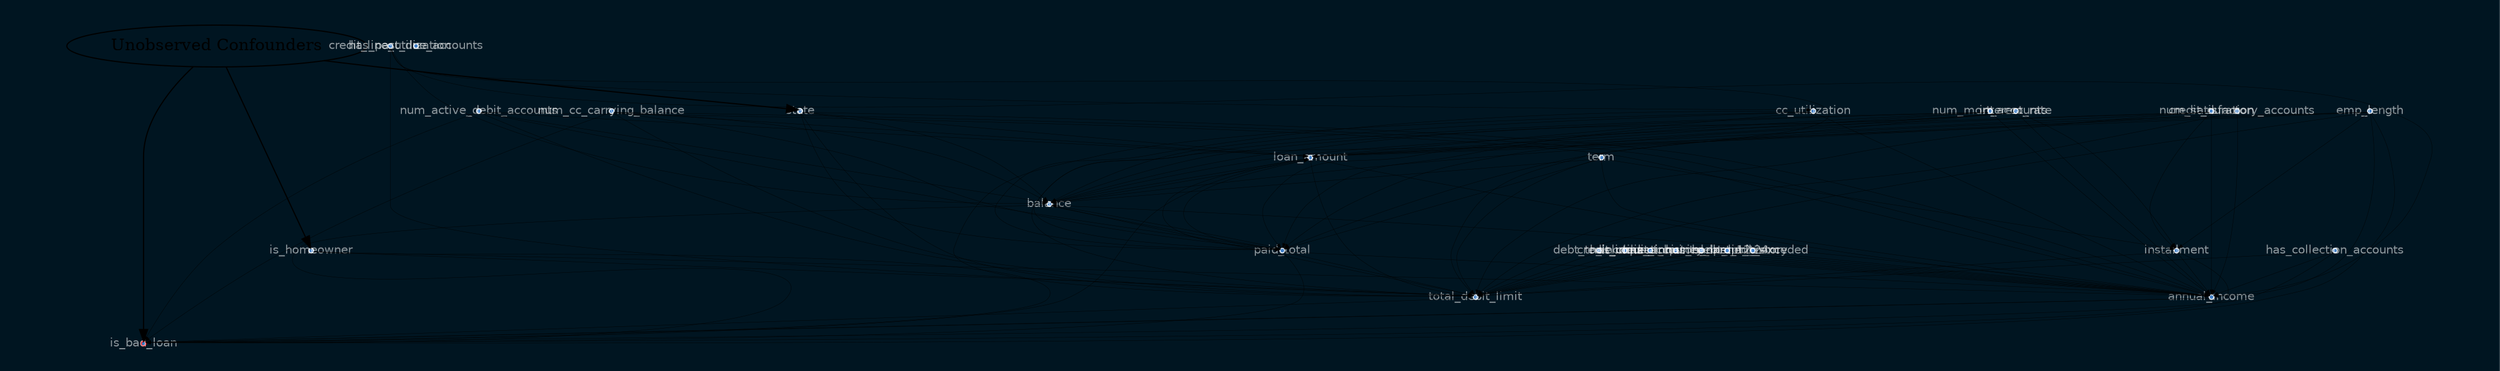 digraph {
	graph [bb="0,0,1742.7,204",bgcolor="#001521",dpi=300,fontcolor="#FFFFFFD9",fontname=Helvetica,overlap=scale,pad="0.8,0.3",scale=0.5,splines=True];
	node [label="\N"];
    U[label="Unobserved Confounders"];
	emp_length	[color="#FFFFFFD9",fillcolor="#4a90e2d9",fixedsize=True,fontcolor="#FFFFFF8c",fontname=Helvetica,fontsize=10,height=0.055556,label="emp_length",penwidth=1,pos="1612.7,162",shape=circle,style=filled,width=0.055556];
	annual_income	[color="#FFFFFFD9",fillcolor="#4a90e2d9",fixedsize=True,fontcolor="#FFFFFF8c",fontname=Helvetica,fontsize=10,height=0.055556,label="annual_income",penwidth=1,pos="1080.7,2",shape=circle,style=filled,width=0.055556];
	emp_length -> annual_income	[arrowhead=normal,arrowsize=0.4,origin=learned,penwidth=0.25,pos="e,1082.7,2.9658 1611.4,160.01 1598.3,150.26 1490.7,71.289 1389.7,40 1272.1,3.5698 1119.1,2.6769 1086.8,2.9219",weight=433.6451858106088];
	total_debit_limit	[color="#FFFFFFD9",fillcolor="#4a90e2d9",fixedsize=True,fontcolor="#FFFFFF8c",fontname=Helvetica,fontsize=10,height=0.055556,label="total_debit_limit",penwidth=1,pos="1254.7,2",shape=circle,style=filled,width=0.055556];
	emp_length -> total_debit_limit	[arrowhead=normal,arrowsize=0.4,origin=learned,penwidth=0.25,pos="e,1256.7,3.1875 1613.7,159.9 1618.2,154.93 1635.8,134.18 1626.7,120 1580.5,48.048 1533.2,65.862 1451.7,40 1378.6,16.814 1285.4,6.1313 1260.8,3.6044",weight=24.38518547642241];
	loan_amount	[color="#FFFFFFD9",fillcolor="#4a90e2d9",fixedsize=True,fontcolor="#FFFFFF8c",fontname=Helvetica,fontsize=10,height=0.055556,label="loan_amount",penwidth=1,pos="670.69,122",shape=circle,style=filled,width=0.055556];
	emp_length -> loan_amount	[arrowhead=normal,arrowsize=0.4,origin=learned,penwidth=0.25,pos="e,672.39,123.07 1610.9,160.93 1567.7,159.18 755.03,126.4 676.74,123.24",weight=1.6664970613272239];
	installment	[color="#FFFFFFD9",fillcolor="#4a90e2d9",fixedsize=True,fontcolor="#FFFFFF8c",fontname=Helvetica,fontsize=10,height=0.055556,label="installment",penwidth=1,pos="1360.7,42",shape=circle,style=filled,width=0.055556];
	emp_length -> installment	[arrowhead=normal,arrowsize=0.4,origin=learned,penwidth=0.25,pos="e,1362.2,43.686 1611.1,160.25 1591.6,151.12 1400.9,61.814 1366.1,45.539",weight=1.0125314699007222];
	balance	[color="#FFFFFFD9",fillcolor="#4a90e2d9",fixedsize=True,fontcolor="#FFFFFF8c",fontname=Helvetica,fontsize=10,height=0.055556,label="balance",penwidth=1,pos="814.69,82",shape=circle,style=filled,width=0.055556];
	emp_length -> balance	[arrowhead=normal,arrowsize=0.4,origin=learned,penwidth=0.25,pos="e,816.3,83.227 1611,160.9 1588.4,159.49 1343.1,144.04 1145.7,124 1013.9,110.62 853.33,88.413 820.65,83.839",weight=-2.6681572726656277];
	paid_total	[color="#FFFFFFD9",fillcolor="#4a90e2d9",fixedsize=True,fontcolor="#FFFFFF8c",fontname=Helvetica,fontsize=10,height=0.055556,label="paid_total",penwidth=1,pos="772.69,42",shape=circle,style=filled,width=0.055556];
	emp_length -> paid_total	[arrowhead=normal,arrowsize=0.4,origin=learned,penwidth=0.25,pos="e,774.61,43.214 1611.1,160.74 1587.2,156.87 1304.6,111.23 1075.7,80 956.56,63.745 810.6,47.241 778.93,43.697",weight=-2.6705924498798526];
	loan_amount -> annual_income	[arrowhead=normal,arrowsize=0.4,origin=learned,penwidth=0.25,pos="e,1078.6,3.0189 668.87,120.9 639.48,119.17 264.34,95.996 317.69,40 345.38,10.931 1003.6,3.7481 1074.5,3.0576",weight=3.206986677408219];
	loan_amount -> total_debit_limit	[arrowhead=normal,arrowsize=0.4,origin=learned,penwidth=0.25,pos="e,1252.9,2.9763 671.43,119.95 677.17,111.88 715.73,59.489 761.69,40 855.46,0.22883 1199.1,2.3999 1248.7,2.9273",weight=4.708907073826453];
	loan_amount -> balance	[arrowhead=normal,arrowsize=0.4,origin=learned,penwidth=0.25,pos="e,812.81,83.203 671.57,120.21 684.02,115.31 782.73,89.245 808.82,83.942",weight=1.0168577317070862];
	loan_amount -> paid_total	[arrowhead=normal,arrowsize=0.4,origin=learned,penwidth=0.25,pos="e,771,43.431 670.36,119.9 675,111.46 745.78,57.151 767.21,45.287",weight=0.9930251994755188];
	installment -> annual_income	[arrowhead=normal,arrowsize=0.4,origin=learned,penwidth=0.25,pos="e,1082.3,3.2208 1358.9,40.757 1337.2,37.817 1125.3,9.0588 1086.7,3.8176",weight=91.27825537488087];
	installment -> total_debit_limit	[arrowhead=normal,arrowsize=0.4,origin=learned,penwidth=0.25,pos="e,1256.3,3.5723 1359.2,40.463 1348.2,36.521 1279.8,12.02 1260.1,4.9238",weight=-28.366440603632736];
	balance -> annual_income	[arrowhead=normal,arrowsize=0.4,origin=learned,penwidth=0.25,pos="e,1079.1,3.4568 816.12,80.58 835.14,75.003 1037.9,15.534 1074.9,4.6915",weight=-4.32409191857486];
	balance -> total_debit_limit	[arrowhead=normal,arrowsize=0.4,origin=learned,penwidth=0.25,pos="e,1253.4,4.3109 816.63,80.953 842.6,80.304 1121.4,72.705 1197.7,44 1220,35.585 1241.6,16.022 1250.4,7.3141",weight=-3.1917609313366517];
	balance -> loan_amount	[arrowhead=normal,arrowsize=0.4,origin=learned,penwidth=0.25,pos="e,672.34,120.83 813.6,83.87 800.35,88.956 702.42,114.81 676.52,120.07",weight=0.9447478700254546];
	balance -> paid_total	[arrowhead=normal,arrowsize=0.4,origin=learned,penwidth=0.25,pos="e,771.44,43.842 812.93,80.671 803.91,77.805 779.78,56.927 773.14,47.545",weight=-0.9764665220651348];
	paid_total -> annual_income	[arrowhead=normal,arrowsize=0.4,origin=learned,penwidth=0.25,pos="e,1078.9,3.2226 774.34,40.796 796.46,38.067 1033.1,8.8683 1074.5,3.7603",weight=-3.798500527404124];
	paid_total -> total_debit_limit	[arrowhead=normal,arrowsize=0.4,origin=learned,penwidth=0.25,pos="e,1252.7,3.1579 774.43,40.862 803.8,38.547 1194.7,7.7313 1248.5,3.4841",weight=-3.0897623136887296];
	paid_total -> loan_amount	[arrowhead=normal,arrowsize=0.4,origin=learned,penwidth=0.25,pos="e,672.54,120.5 773.06,44.004 768.94,52.107 697.65,106.82 676.15,118.72",weight=0.956580157054108];
	paid_total -> balance	[arrowhead=normal,arrowsize=0.4,origin=learned,penwidth=0.25,pos="e,815.9,80.34 774.56,43.364 783.69,46.373 807.8,67.261 814.3,76.556",weight=-1.0110729495328568];
	state	[color="#FFFFFFD9",fillcolor="#4a90e2d9",fixedsize=True,fontcolor="#FFFFFF8c",fontname=Helvetica,fontsize=10,height=0.055556,label="state",penwidth=1,pos="670.69,162",shape=circle,style=filled,width=0.055556];
	state -> annual_income	[arrowhead=normal,arrowsize=0.4,origin=learned,penwidth=0.25,pos="e,1078.5,3.0175 668.97,160.94 643.84,159.99 350.77,148.42 322.69,124 293.88,98.943 278.34,67.633 304.69,40 332.86,10.448 1002.2,3.696 1074.4,3.0534",weight=-106.12335300107677];
	state -> total_debit_limit	[arrowhead=normal,arrowsize=0.4,origin=learned,penwidth=0.25,pos="e,1252.8,2.9602 668.6,160.87 648.25,159.6 486.06,148.54 506.69,120 573.04,28.185 637.58,62.076 748.69,40 950.84,-0.16478 1206.2,2.1824 1248.6,2.8828",weight=-5.0978152587979695];
	state -> loan_amount	[arrowhead=normal,arrowsize=0.4,origin=learned,penwidth=0.25,pos="e,670.69,124.31 670.69,159.74 670.69,154.91 670.69,137.49 670.69,128.48",weight=1.1963642260205294];
	state -> balance	[arrowhead=normal,arrowsize=0.4,origin=learned,penwidth=0.25,pos="e,813.24,83.785 671.93,160.33 684.3,153.63 785.2,98.971 809.46,85.832",weight=-2.2216608276295085];
	state -> paid_total	[arrowhead=normal,arrowsize=0.4,origin=learned,penwidth=0.25,pos="e,771.08,43.416 668.67,160.86 649.01,159.44 492.34,147.25 512.69,120 520.88,109.03 728.76,54.446 766.75,44.542",weight=-2.22935346767303];
	debt_to_income	[color="#FFFFFFD9",fillcolor="#4a90e2d9",fixedsize=True,fontcolor="#FFFFFF8c",fontname=Helvetica,fontsize=10,height=0.055556,label="debt_to_income",penwidth=1,pos="394.69,42",shape=circle,style=filled,width=0.055556];
	debt_to_income -> annual_income	[arrowhead=normal,arrowsize=0.4,origin=learned,penwidth=0.25,pos="e,1079,3.069 396.55,40.81 398.74,40.592 402.47,40.234 405.69,40 683.52,19.763 1026.4,5.2459 1074.9,3.2383",weight=-998.8975788486205];
	debt_to_income -> total_debit_limit	[arrowhead=normal,arrowsize=0.4,origin=learned,penwidth=0.25,pos="e,1253,3.0434 396.55,40.803 398.74,40.579 402.47,40.216 405.69,40 757.92,16.327 1193.4,4.583 1248.8,3.1499",weight=51.247292059791725];
	num_satisfactory_accounts	[color="#FFFFFFD9",fillcolor="#4a90e2d9",fixedsize=True,fontcolor="#FFFFFF8c",fontname=Helvetica,fontsize=10,height=0.055556,label="num_satisfactory_accounts",penwidth=1,pos="222.69,162",shape=circle,style=filled,width=0.055556];
	num_satisfactory_accounts -> annual_income	[arrowhead=normal,arrowsize=0.4,origin=learned,penwidth=0.25,pos="e,1078.6,2.9875 222.85,159.96 224.46,149.77 238.98,67.382 289.69,40 362.78,0.5301 1003,2.6087 1074.2,2.964",weight=638.2688873829345];
	num_satisfactory_accounts -> total_debit_limit	[arrowhead=normal,arrowsize=0.4,origin=learned,penwidth=0.25,pos="e,1252.7,3.0087 224.12,160.58 240.43,155.78 392.98,111.09 517.69,80 595.1,60.699 613.74,51.546 692.69,40 920,6.7542 1203.4,3.3672 1248.5,3.035",weight=938.3306744619777];
	num_satisfactory_accounts -> loan_amount	[arrowhead=normal,arrowsize=0.4,origin=learned,penwidth=0.25,pos="e,668.85,123.15 224.56,160.83 226.74,160.62 230.48,160.28 233.69,160 410.08,144.52 626.62,126.63 664.8,123.48",weight=-1.174530291017505];
	num_active_debit_accounts	[color="#FFFFFFD9",fillcolor="#4a90e2d9",fixedsize=True,fontcolor="#FFFFFF8c",fontname=Helvetica,fontsize=10,height=0.055556,label="num_active_debit_accounts",penwidth=1,pos="1574.7,162",shape=circle,style=filled,width=0.055556];
	num_active_debit_accounts -> annual_income	[arrowhead=normal,arrowsize=0.4,origin=learned,penwidth=0.25,pos="e,1082.6,2.9487 1573.5,160.02 1561.7,150.36 1464.8,72.094 1371.7,40 1262.5,2.3417 1118.3,2.3713 1086.9,2.8655",weight=0.9978147243945006];
	num_active_debit_accounts -> total_debit_limit	[arrowhead=normal,arrowsize=0.4,origin=learned,penwidth=0.25,pos="e,1256.6,3.033 1573.9,160.04 1566.4,150.61 1503.9,74.072 1434.7,40 1371.9,9.0669 1284.5,3.9784 1260.8,3.1558",weight=626.926915860899];
	num_active_debit_accounts -> loan_amount	[arrowhead=normal,arrowsize=0.4,origin=learned,penwidth=0.25,pos="e,672.58,123.08 1573,160.93 1531.6,159.19 754.75,126.53 676.95,123.26",weight=-2.1409215793121383];
	num_active_debit_accounts -> balance	[arrowhead=normal,arrowsize=0.4,origin=learned,penwidth=0.25,pos="e,816.04,83.76 1572.8,160.98 1538.8,160.64 1052.9,155.28 914.69,124 876.54,115.37 834.22,93.612 819.81,85.826",weight=1.8724845215074086];
	num_active_debit_accounts -> paid_total	[arrowhead=normal,arrowsize=0.4,origin=learned,penwidth=0.25,pos="e,774.49,43.485 1572.9,160.93 1550.5,160.09 1325.3,151.13 1145.7,124 994.55,101.17 812.96,53.723 778.49,44.553",weight=1.7325891481244313];
	num_cc_carrying_balance	[color="#FFFFFFD9",fillcolor="#4a90e2d9",fixedsize=True,fontcolor="#FFFFFF8c",fontname=Helvetica,fontsize=10,height=0.055556,label="num_cc_carrying_balance",penwidth=1,pos="1004.7,162",shape=circle,style=filled,width=0.055556];
	num_cc_carrying_balance -> annual_income	[arrowhead=normal,arrowsize=0.4,origin=learned,penwidth=0.25,pos="e,1078.6,3.0183 1002.9,160.98 961.57,160.49 206.78,150.07 311.69,40 339.6,10.708 1003,3.7241 1074.5,3.0557",weight=151.36938674239133];
	num_cc_carrying_balance -> total_debit_limit	[arrowhead=normal,arrowsize=0.4,origin=learned,penwidth=0.25,pos="e,1253.8,4.1306 1006.1,160.41 1020.3,154.52 1136.2,105.5 1215.7,44 1230.4,32.64 1244.6,15.707 1251.1,7.6208",weight=440.97666997038766];
	num_cc_carrying_balance -> loan_amount	[arrowhead=normal,arrowsize=0.4,origin=learned,penwidth=0.25,pos="e,672.34,123.19 1002.9,160.8 978.76,158.05 719.1,128.51 676.57,123.67",weight=-2.9417654757194462];
	num_cc_carrying_balance -> balance	[arrowhead=normal,arrowsize=0.4,origin=learned,penwidth=0.25,pos="e,813.58,84.155 1002.7,160.97 983.44,160.66 828.37,157.16 800.69,124 791.41,112.89 804,95.303 810.82,87.265",weight=2.5043700160233002];
	num_cc_carrying_balance -> paid_total	[arrowhead=normal,arrowsize=0.4,origin=learned,penwidth=0.25,pos="e,770.96,43.405 1003,160.95 977.79,160.25 684.35,151.45 659.69,124 623.24,83.433 739.15,51.379 766.87,44.41",weight=2.2736674994527437];
	num_mort_accounts	[color="#FFFFFFD9",fillcolor="#4a90e2d9",fixedsize=True,fontcolor="#FFFFFF8c",fontname=Helvetica,fontsize=10,height=0.055556,label="num_mort_accounts",penwidth=1,pos="32.687,162",shape=circle,style=filled,width=0.055556];
	num_mort_accounts -> annual_income	[arrowhead=normal,arrowsize=0.4,origin=learned,penwidth=0.25,pos="e,1078.9,3.0085 33.052,159.79 34.756,154.34 42.463,131.79 56.687,120 138.08,52.537 176.97,60.445 280.69,40 445.21,7.5693 1010,3.4043 1074.6,3.0315",weight=487.4317657417363];
	num_mort_accounts -> total_debit_limit	[arrowhead=normal,arrowsize=0.4,origin=learned,penwidth=0.25,pos="e,1252.9,3.0238 34.254,160.62 59.754,154.43 391.46,74.481 663.69,40 904.29,9.5246 1203.3,3.7962 1248.8,3.0848",weight=36.39144033278009];
	num_mort_accounts -> loan_amount	[arrowhead=normal,arrowsize=0.4,origin=learned,penwidth=0.25,pos="e,668.97,123.1 34.517,160.89 69.778,158.79 603.42,127.01 664.92,123.34",weight=1.1331683677093731];
	num_mort_accounts -> balance	[arrowhead=normal,arrowsize=0.4,origin=learned,penwidth=0.25,pos="e,813.06,83.163 34.409,160.83 72.763,157 739.58,90.491 808.88,83.579",weight=-1.3857472751500994];
	num_mort_accounts -> paid_total	[arrowhead=normal,arrowsize=0.4,origin=learned,penwidth=0.25,pos="e,770.9,43.298 34.626,160.71 51.471,158.2 174.77,139.76 274.69,124 477.15,92.058 725.55,50.836 766.77,43.985",weight=-1.331299650029005];
	term	[color="#FFFFFFD9",fillcolor="#4a90e2d9",fixedsize=True,fontcolor="#FFFFFF8c",fontname=Helvetica,fontsize=10,height=0.055556,label="term",penwidth=1,pos="1156.7,122",shape=circle,style=filled,width=0.055556];
	term -> annual_income	[arrowhead=normal,arrowsize=0.4,origin=learned,penwidth=0.25,pos="e,1081.4,4.1679 1155.8,119.67 1148.6,108.38 1096.9,28.14 1083.7,7.7191",weight=656.6495954783135];
	term -> total_debit_limit	[arrowhead=normal,arrowsize=0.4,origin=learned,penwidth=0.25,pos="e,1255.7,4.0628 1157.9,120.17 1170,112.07 1267,47.133 1268.7,44 1275.3,31.419 1264.5,15.067 1258.4,7.3698",weight=-248.59033633504774];
	term -> installment	[arrowhead=normal,arrowsize=0.4,origin=learned,penwidth=0.25,pos="e,1359.1,43.604 1158.5,120.33 1176.3,113.48 1325,56.661 1355.3,45.062",weight=-5.705242118456838];
	term -> balance	[arrowhead=normal,arrowsize=0.4,origin=learned,penwidth=0.25,pos="e,816.37,83.187 1154.8,120.8 1130.1,118.04 863.18,88.388 820.44,83.64",weight=7.151568902802689];
	term -> paid_total	[arrowhead=normal,arrowsize=0.4,origin=learned,penwidth=0.25,pos="e,774.52,43.057 1155.3,120.28 1146.7,115.77 1098.8,91.163 1056.7,80 947.65,51.073 808.82,44.358 778.64,43.205",weight=7.184214809754648];
	interest_rate	[color="#FFFFFFD9",fillcolor="#4a90e2d9",fixedsize=True,fontcolor="#FFFFFF8c",fontname=Helvetica,fontsize=10,height=0.055556,label="interest_rate",penwidth=1,pos="1026.7,162",shape=circle,style=filled,width=0.055556];
	interest_rate -> annual_income	[arrowhead=normal,arrowsize=0.4,origin=learned,penwidth=0.25,pos="e,1078.6,3.0189 1024.9,160.84 999.15,158.44 698.38,130.45 659.69,124 582.49,111.14 263.71,96.662 317.69,40 345.38,10.931 1003.6,3.7481 1074.5,3.0576",weight=-55.47730533011151];
	interest_rate -> total_debit_limit	[arrowhead=normal,arrowsize=0.4,origin=learned,penwidth=0.25,pos="e,1255.9,3.739 1028.4,160.78 1040.6,159.18 1113.9,148.81 1167.7,124 1224.2,97.92 1253.9,99.183 1282.7,44 1290.7,28.759 1269.2,12.373 1259.3,5.8826",weight=-468.0013722039025];
	interest_rate -> loan_amount	[arrowhead=normal,arrowsize=0.4,origin=learned,penwidth=0.25,pos="e,672.44,123.19 1024.8,160.8 999,158.04 721.16,128.39 676.68,123.64",weight=-21.55176711658594];
	interest_rate -> installment	[arrowhead=normal,arrowsize=0.4,origin=learned,penwidth=0.25,pos="e,1359.9,44.016 1028.3,160.87 1047.1,159.38 1219.5,145.17 1265.7,124 1307.8,104.68 1345.9,61.107 1357.2,47.289",weight=3.508088150741046];
	interest_rate -> balance	[arrowhead=normal,arrowsize=0.4,origin=learned,penwidth=0.25,pos="e,815.01,84.26 1024.8,160.72 1006,157.96 854.96,135.56 838.69,124 825.98,114.97 818.95,96.926 816.15,88.1",weight=19.07680831717061];
	interest_rate -> paid_total	[arrowhead=normal,arrowsize=0.4,origin=learned,penwidth=0.25,pos="e,773.06,44.004 1024.7,160.72 1005.1,157.92 848.2,135.18 830.69,124 800.04,104.44 780.62,62.397 774.65,47.975",weight=18.92953685718822];
	credit_line_utilization	[color="#FFFFFFD9",fillcolor="#4a90e2d9",fixedsize=True,fontcolor="#FFFFFF8c",fontname=Helvetica,fontsize=10,height=0.055556,label="credit_line_utilization",penwidth=1,pos="1688.7,202",shape=circle,style=filled,width=0.055556];
	credit_line_utilization -> annual_income	[arrowhead=normal,arrowsize=0.4,origin=learned,penwidth=0.25,pos="e,1078.8,3.0283 1686.8,201 1625.2,200.84 46.575,196.6 14.687,164 -59.647,88.005 172.64,52.882 257.69,40 428.24,14.167 1008.1,4.1662 1074.5,3.0974",weight=-208.91630806750618];
	credit_line_utilization -> total_debit_limit	[arrowhead=normal,arrowsize=0.4,origin=learned,penwidth=0.25,pos="e,1256.6,3.1322 1688.7,199.9 1688.7,192.95 1688.7,154.42 1688.7,123 1688.7,123 1688.7,123 1688.7,81 1688.7,35.39 1312.6,7.1035 1260.6,3.4124",weight=83.72737558972638];
	credit_line_utilization -> balance	[arrowhead=normal,arrowsize=0.4,origin=learned,penwidth=0.25,pos="e,816.52,83.247 1687,200.78 1647,195.37 895.96,93.972 820.74,83.818",weight=-1.9347162454821998];
	credit_line_utilization -> paid_total	[arrowhead=normal,arrowsize=0.4,origin=learned,penwidth=0.25,pos="e,770.78,43.003 1686.8,201 1625.4,200.84 53.44,196.47 21.687,164 -90.583,49.21 688.01,43.319 766.37,43.016",weight=-1.9594611156806556];
	cc_utilization	[color="#FFFFFFD9",fillcolor="#4a90e2d9",fixedsize=True,fontcolor="#FFFFFF8c",fontname=Helvetica,fontsize=10,height=0.055556,label="cc_utilization",penwidth=1,pos="244.69,162",shape=circle,style=filled,width=0.055556];
	credit_line_utilization -> cc_utilization	[arrowhead=normal,arrowsize=0.4,origin=learned,penwidth=0.25,pos="e,246.57,163.05 1686.7,200.95 1629.6,199.45 349.68,165.76 250.74,163.16",weight=1.0857281370348686];
	cc_utilization -> annual_income	[arrowhead=normal,arrowsize=0.4,origin=learned,penwidth=0.25,pos="e,1078.5,3.0361 244.77,159.75 245.55,148.93 252.72,70.936 297.69,40 331.63,16.65 1002.1,4.3652 1074.4,3.1076",weight=134.49645660915183];
	cc_utilization -> total_debit_limit	[arrowhead=normal,arrowsize=0.4,origin=learned,penwidth=0.25,pos="e,1252.8,3.0284 246.1,160.57 262.17,155.7 412.45,110.3 535.69,80 618.22,59.706 638.53,51.867 722.69,40 937.64,9.6901 1205.1,3.8636 1248.6,3.0979",weight=45.685771991996724];
	cc_utilization -> loan_amount	[arrowhead=normal,arrowsize=0.4,origin=learned,penwidth=0.25,pos="e,668.93,123.16 246.59,160.83 275.08,158.29 615.3,127.94 664.72,123.53",weight=0.989146562342451];
	cc_utilization -> balance	[arrowhead=normal,arrowsize=0.4,origin=learned,penwidth=0.25,pos="e,812.8,83.373 246.81,160.82 267.8,158.98 440.06,143.7 578.69,124 670.55,110.94 781.56,89.501 808.56,84.209",weight=-1.7320408407634922];
	cc_utilization -> paid_total	[arrowhead=normal,arrowsize=0.4,origin=learned,penwidth=0.25,pos="e,770.89,43.401 246.2,160.66 275.21,154.18 711.7,56.629 766.95,44.282",weight=-1.7110372815327555];
	credit_utilization	[color="#FFFFFFD9",fillcolor="#4a90e2d9",fixedsize=True,fontcolor="#FFFFFF8c",fontname=Helvetica,fontsize=10,height=0.055556,label="credit_utilization",penwidth=1,pos="438.69,42",shape=circle,style=filled,width=0.055556];
	credit_utilization -> annual_income	[arrowhead=normal,arrowsize=0.4,origin=learned,penwidth=0.25,pos="e,1078.8,3.0881 440.55,40.812 442.74,40.596 446.47,40.24 449.69,40 708.37,20.663 1027.3,5.4892 1074.7,3.2777",weight=71.71051195124555];
	credit_utilization -> total_debit_limit	[arrowhead=normal,arrowsize=0.4,origin=learned,penwidth=0.25,pos="e,1252.7,3.0574 440.55,40.805 442.74,40.582 446.47,40.22 449.69,40 782.32,17.247 1193.3,4.7921 1248.5,3.1796",weight=-106.07849606625648];
	delinquent_history	[color="#FFFFFFD9",fillcolor="#4a90e2d9",fixedsize=True,fontcolor="#FFFFFF8c",fontname=Helvetica,fontsize=10,height=0.055556,label="delinquent_history",penwidth=1,pos="372.69,42",shape=circle,style=filled,width=0.055556];
	delinquent_history -> annual_income	[arrowhead=normal,arrowsize=0.4,origin=learned,penwidth=0.25,pos="e,1078.9,3.067 374.55,40.809 376.74,40.59 380.47,40.231 383.69,40 670.56,19.353 1024.6,5.1862 1074.7,3.2317",weight=-18.874989202551387];
	delinquent_history -> total_debit_limit	[arrowhead=normal,arrowsize=0.4,origin=learned,penwidth=0.25,pos="e,1252.9,3.0418 374.55,40.803 376.74,40.578 380.47,40.214 383.69,40 745.04,15.914 1191.8,4.5289 1248.7,3.1446",weight=27.55871947952037];
	credit_duration	[color="#FFFFFFD9",fillcolor="#4a90e2d9",fixedsize=True,fontcolor="#FFFFFF8c",fontname=Helvetica,fontsize=10,height=0.055556,label="credit_duration",penwidth=1,pos="1080.7,162",shape=circle,style=filled,width=0.055556];
	credit_duration -> annual_income	[arrowhead=normal,arrowsize=0.4,origin=learned,penwidth=0.25,pos="e,1080.7,4.2431 1080.7,159.99 1080.7,148.12 1080.7,34.925 1080.7,8.4978",weight=1213.6312726147344];
	credit_duration -> total_debit_limit	[arrowhead=normal,arrowsize=0.4,origin=learned,penwidth=0.25,pos="e,1256.7,3.0763 1082.5,160.9 1102.7,159.69 1288.7,147.97 1337.7,124 1383.7,101.48 1400.6,91.152 1420.7,44 1433.9,12.881 1292.1,4.6788 1260.8,3.2499",weight=448.4321489244838];
	credit_duration -> loan_amount	[arrowhead=normal,arrowsize=0.4,origin=learned,penwidth=0.25,pos="e,672.38,123.16 1078.9,160.83 1051.4,158.29 723.99,127.94 676.43,123.53",weight=4.733740630664761];
	credit_duration -> installment	[arrowhead=normal,arrowsize=0.4,origin=learned,penwidth=0.25,pos="e,1360.6,44.004 1082.4,160.96 1101.9,160.43 1281.5,154.79 1322.7,124 1348.8,104.45 1357.7,62.4 1360,47.976",weight=2.6294284123169596];
	credit_duration -> balance	[arrowhead=normal,arrowsize=0.4,origin=learned,penwidth=0.25,pos="e,816.09,84.257 1079,160.95 1064.2,160.47 956.18,155.92 876.69,124 853.22,114.57 829.34,95.549 819.44,87.148",weight=-7.607526309990913];
	credit_duration -> paid_total	[arrowhead=normal,arrowsize=0.4,origin=learned,penwidth=0.25,pos="e,774.22,43.587 1079.3,160.47 1059,152.68 818.67,60.615 778.4,45.187",weight=-7.4933766591530455];
	has_credit_inquiries_last_12m	[color="#FFFFFFD9",fillcolor="#4a90e2d9",fixedsize=True,fontcolor="#FFFFFF8c",fontname=Helvetica,fontsize=10,height=0.055556,label="has_credit_inquiries_last_12m",penwidth=1,pos="416.69,42",shape=circle,style=filled,width=0.055556];
	has_credit_inquiries_last_12m -> annual_income	[arrowhead=normal,arrowsize=0.4,origin=learned,penwidth=0.25,pos="e,1078.7,3.0857 418.55,40.811 420.74,40.594 424.47,40.237 427.69,40 695.38,20.254 1025.5,5.4267 1074.5,3.2706",weight=80.95457193812388];
	has_credit_inquiries_last_12m -> total_debit_limit	[arrowhead=normal,arrowsize=0.4,origin=learned,penwidth=0.25,pos="e,1252.6,3.0555 418.55,40.804 420.74,40.58 424.47,40.218 427.69,40 769.41,16.835 1191.6,4.7352 1248.3,3.1737",weight=-6.311437994133585];
	has_collection_accounts	[color="#FFFFFFD9",fillcolor="#4a90e2d9",fixedsize=True,fontcolor="#FFFFFF8c",fontname=Helvetica,fontsize=10,height=0.055556,label="has_collection_accounts",penwidth=1,pos="1186.7,42",shape=circle,style=filled,width=0.055556];
	has_collection_accounts -> annual_income	[arrowhead=normal,arrowsize=0.4,origin=learned,penwidth=0.25,pos="e,1082.3,3.5723 1185.2,40.463 1174.2,36.521 1105.8,12.02 1086.1,4.9238",weight=16.784894638482278];
	has_collection_accounts -> total_debit_limit	[arrowhead=normal,arrowsize=0.4,origin=learned,penwidth=0.25,pos="e,1253.3,3.8025 1187.9,40.34 1195.3,36.196 1235.6,13.672 1249.8,5.7544",weight=-25.985323713660147];
	has_accounts_opened_24m	[color="#FFFFFFD9",fillcolor="#4a90e2d9",fixedsize=True,fontcolor="#FFFFFF8c",fontname=Helvetica,fontsize=10,height=0.055556,label="has_accounts_opened_24m",penwidth=1,pos="482.69,42",shape=circle,style=filled,width=0.055556];
	has_accounts_opened_24m -> annual_income	[arrowhead=normal,arrowsize=0.4,origin=learned,penwidth=0.25,pos="e,1078.7,3.1292 484.4,40.891 517.32,38.799 1013.6,7.2626 1074.6,3.3891",weight=51.021079823969785];
	has_accounts_opened_24m -> total_debit_limit	[arrowhead=normal,arrowsize=0.4,origin=learned,penwidth=0.25,pos="e,1252.8,3.0826 484.56,40.875 487.55,40.677 493.57,40.285 498.69,40 810.73,22.613 1195.5,5.5975 1248.5,3.2699",weight=4.222970701894075];
	has_bankrupt_history	[color="#FFFFFFD9",fillcolor="#4a90e2d9",fixedsize=True,fontcolor="#FFFFFF8c",fontname=Helvetica,fontsize=10,height=0.055556,label="has_bankrupt_history",penwidth=1,pos="328.69,42",shape=circle,style=filled,width=0.055556];
	has_bankrupt_history -> annual_income	[arrowhead=normal,arrowsize=0.4,origin=learned,penwidth=0.25,pos="e,1078.8,3.0631 330.55,40.807 332.74,40.586 336.47,40.226 339.69,40 645.27,18.489 1022.6,5.0122 1074.6,3.2076",weight=11.453552572003199];
	has_bankrupt_history -> total_debit_limit	[arrowhead=normal,arrowsize=0.4,origin=learned,penwidth=0.25,pos="e,1252.8,3.0386 330.55,40.802 332.74,40.576 336.47,40.211 339.69,40 720.05,15.036 1190.6,4.3779 1248.7,3.1264",weight=-25.072049707579428];
	has_past_due_accounts	[color="#FFFFFFD9",fillcolor="#4a90e2d9",fixedsize=True,fontcolor="#FFFFFF8c",fontname=Helvetica,fontsize=10,height=0.055556,label="has_past_due_accounts",penwidth=1,pos="1740.7,202",shape=circle,style=filled,width=0.055556];
	debt_limit_exceded	[color="#FFFFFFD9",fillcolor="#4a90e2d9",fixedsize=True,fontcolor="#FFFFFF8c",fontname=Helvetica,fontsize=10,height=0.055556,label="debt_limit_exceded",penwidth=1,pos="350.69,42",shape=circle,style=filled,width=0.055556];
	debt_limit_exceded -> annual_income	[arrowhead=normal,arrowsize=0.4,origin=learned,penwidth=0.25,pos="e,1078.9,3.0651 352.55,40.808 354.74,40.588 358.47,40.229 361.69,40 658.21,18.9 1024.3,5.0705 1074.8,3.2138",weight=12.63106067218067];
	debt_limit_exceded -> total_debit_limit	[arrowhead=normal,arrowsize=0.4,origin=learned,penwidth=0.25,pos="e,1252.9,3.0402 352.55,40.802 354.74,40.577 358.47,40.213 361.69,40 732.91,15.451 1192.1,4.4305 1248.8,3.1314",weight=-151.74670350142807];
	is_bad_loan	[color="red",fillcolor="#4a90e2d9",fixedsize=True,fontcolor="#FFFFFF8c",fontname=Helvetica,fontsize=10,height=0.055556,label="is_bad_loan",penwidth=1,pos="1718.7,202",shape=circle,style=filled,width=0.055556];
	/* manually removed*/
	/*is_bad_loan -> total_debit_limit	[arrowhead=normal,arrowsize=0.4,origin=learned,penwidth=0.25,pos="e,1256.4,3.0923 1718.9,199.9 1720.1,192.98 1726.7,154.58 1726.7,123 1726.7,123 1726.7,123 1726.7,81 1726.7,31.316 1314.3,6.3658 1260.5,3.3189",weight=-2.1217888207967253];*/
	is_homeowner	[color="#FFFFFFD9",fillcolor="#4a90e2d9",fixedsize=True,fontcolor="#FFFFFF8c",fontname=Helvetica,fontsize=10,height=0.055556,label="is_homeowner",penwidth=1,pos="460.69,42",shape=circle,style=filled,width=0.055556];
	is_homeowner -> annual_income	[arrowhead=normal,arrowsize=0.4,origin=learned,penwidth=0.25,pos="e,1078.8,3.0904 462.55,40.813 464.74,40.598 468.47,40.244 471.69,40 720.86,21.109 1028,5.6147 1074.6,3.2989",weight=99.940246695216];
	is_homeowner -> total_debit_limit	[arrowhead=normal,arrowsize=0.4,origin=learned,penwidth=0.25,pos="e,1252.7,3.0594 462.55,40.805 464.74,40.583 468.47,40.222 471.69,40 795.23,17.659 1194.9,4.8491 1248.6,3.1855",weight=-12.316286915486096];

	/* manual relationships */
	{loan_amount, paid_total, balance, annual_income, total_debit_limit} -> is_bad_loan [arrowhead=normal,arrowsize=0.4,origin=learned,penwidth=0.25,pos="e,1256.4,3.0923 1718.9,199.9 1720.1,192.98 1726.7,154.58 1726.7,123 1726.7,123 1726.7,123 1726.7,81 1726.7,31.316 1314.3,6.3658 1260.5,3.3189",weight=-2.1217888207967253];
    {installment, num_active_debit_accounts, has_collection_accounts,num_cc_carrying_balance} -> is_bad_loan [arrowhead=normal,arrowsize=0.4,origin=learned,penwidth=0.25,pos="e,1256.4,3.0923 1718.9,199.9 1720.1,192.98 1726.7,154.58 1726.7,123 1726.7,123 1726.7,123 1726.7,81 1726.7,31.316 1314.3,6.3658 1260.5,3.3189",weight=-2.1217888207967253];
	{emp_length, is_homeowner, annual_income} -> is_bad_loan [arrowhead=normal,arrowsize=0.4,origin=learned,penwidth=0.25,pos="e,1256.4,3.0923 1718.9,199.9 1720.1,192.98 1726.7,154.58 1726.7,123 1726.7,123 1726.7,123 1726.7,81 1726.7,31.316 1314.3,6.3658 1260.5,3.3189",weight=-2.1217888207967253];
    U -> {is_bad_loan, state, is_homeowner};
}
